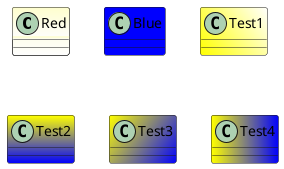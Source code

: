 {
  "sha1": "5sk8upiiqks4dc1q6awxxj4gmls4x4y",
  "insertion": {
    "when": "2024-05-30T20:48:20.798Z",
    "user": "plantuml@gmail.com"
  }
}
@startuml
skinparam classHeaderBackgroundColor #4444FF
skinparam classBackgroundColor #FEFECE-FFFFFF
class Red
class Blue #0000FF {
}
class Test1 #yellow\FFFFFF
class Test2 #yellow-blue
class Test3 #yellow/blue
class Test4 #yellow|blue

@enduml
